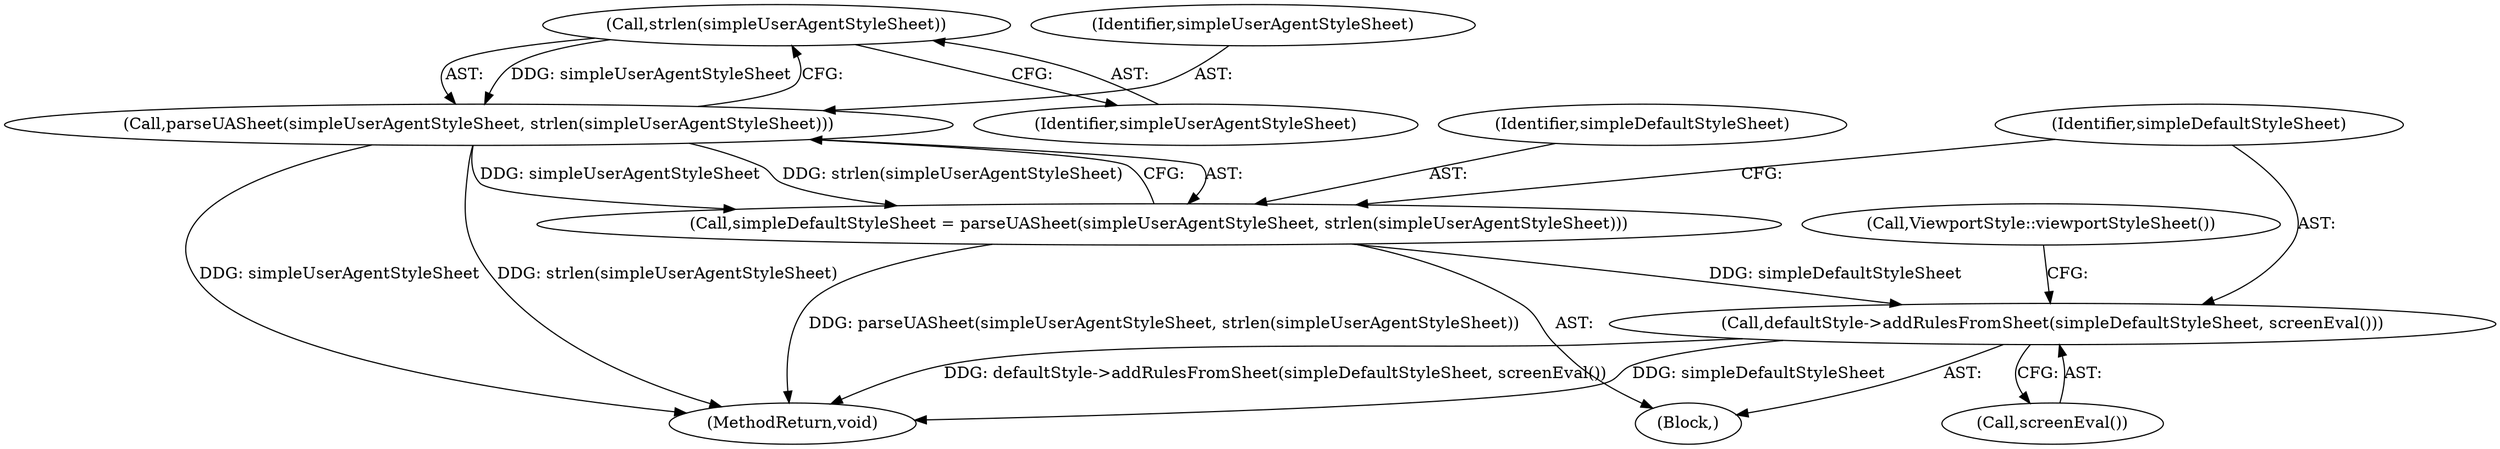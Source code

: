 digraph "1_Chrome_4d17163f4b66be517dc49019a029e5ddbd45078c_3@API" {
"1000121" [label="(Call,strlen(simpleUserAgentStyleSheet))"];
"1000119" [label="(Call,parseUASheet(simpleUserAgentStyleSheet, strlen(simpleUserAgentStyleSheet)))"];
"1000117" [label="(Call,simpleDefaultStyleSheet = parseUASheet(simpleUserAgentStyleSheet, strlen(simpleUserAgentStyleSheet)))"];
"1000123" [label="(Call,defaultStyle->addRulesFromSheet(simpleDefaultStyleSheet, screenEval()))"];
"1000122" [label="(Identifier,simpleUserAgentStyleSheet)"];
"1000119" [label="(Call,parseUASheet(simpleUserAgentStyleSheet, strlen(simpleUserAgentStyleSheet)))"];
"1000130" [label="(MethodReturn,void)"];
"1000101" [label="(Block,)"];
"1000121" [label="(Call,strlen(simpleUserAgentStyleSheet))"];
"1000128" [label="(Call,ViewportStyle::viewportStyleSheet())"];
"1000120" [label="(Identifier,simpleUserAgentStyleSheet)"];
"1000125" [label="(Call,screenEval())"];
"1000118" [label="(Identifier,simpleDefaultStyleSheet)"];
"1000123" [label="(Call,defaultStyle->addRulesFromSheet(simpleDefaultStyleSheet, screenEval()))"];
"1000124" [label="(Identifier,simpleDefaultStyleSheet)"];
"1000117" [label="(Call,simpleDefaultStyleSheet = parseUASheet(simpleUserAgentStyleSheet, strlen(simpleUserAgentStyleSheet)))"];
"1000121" -> "1000119"  [label="AST: "];
"1000121" -> "1000122"  [label="CFG: "];
"1000122" -> "1000121"  [label="AST: "];
"1000119" -> "1000121"  [label="CFG: "];
"1000121" -> "1000119"  [label="DDG: simpleUserAgentStyleSheet"];
"1000119" -> "1000117"  [label="AST: "];
"1000120" -> "1000119"  [label="AST: "];
"1000117" -> "1000119"  [label="CFG: "];
"1000119" -> "1000130"  [label="DDG: strlen(simpleUserAgentStyleSheet)"];
"1000119" -> "1000130"  [label="DDG: simpleUserAgentStyleSheet"];
"1000119" -> "1000117"  [label="DDG: simpleUserAgentStyleSheet"];
"1000119" -> "1000117"  [label="DDG: strlen(simpleUserAgentStyleSheet)"];
"1000117" -> "1000101"  [label="AST: "];
"1000118" -> "1000117"  [label="AST: "];
"1000124" -> "1000117"  [label="CFG: "];
"1000117" -> "1000130"  [label="DDG: parseUASheet(simpleUserAgentStyleSheet, strlen(simpleUserAgentStyleSheet))"];
"1000117" -> "1000123"  [label="DDG: simpleDefaultStyleSheet"];
"1000123" -> "1000101"  [label="AST: "];
"1000123" -> "1000125"  [label="CFG: "];
"1000124" -> "1000123"  [label="AST: "];
"1000125" -> "1000123"  [label="AST: "];
"1000128" -> "1000123"  [label="CFG: "];
"1000123" -> "1000130"  [label="DDG: defaultStyle->addRulesFromSheet(simpleDefaultStyleSheet, screenEval())"];
"1000123" -> "1000130"  [label="DDG: simpleDefaultStyleSheet"];
}
